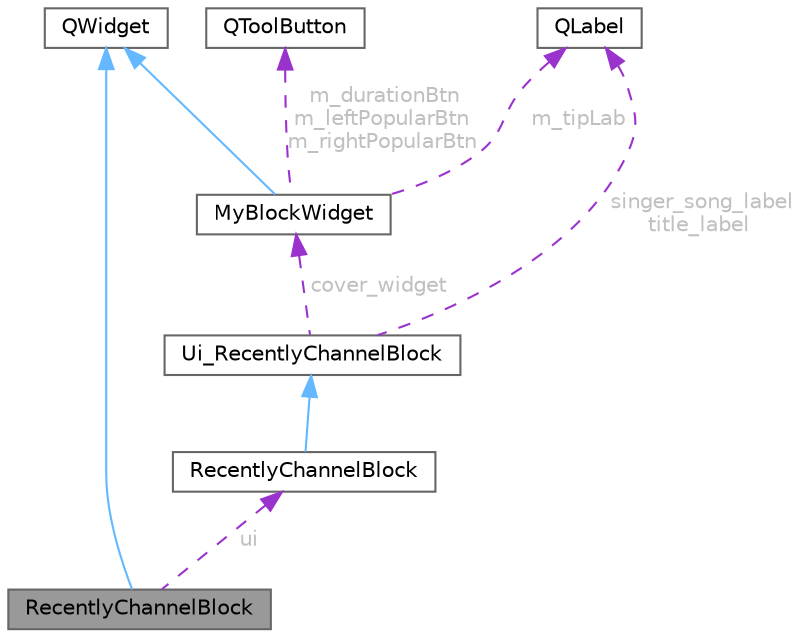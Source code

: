 digraph "RecentlyChannelBlock"
{
 // LATEX_PDF_SIZE
  bgcolor="transparent";
  edge [fontname=Helvetica,fontsize=10,labelfontname=Helvetica,labelfontsize=10];
  node [fontname=Helvetica,fontsize=10,shape=box,height=0.2,width=0.4];
  Node1 [id="Node000001",label="RecentlyChannelBlock",height=0.2,width=0.4,color="gray40", fillcolor="grey60", style="filled", fontcolor="black",tooltip="最近频道块类，显示封面、标题、歌手/歌曲信息和交互效果"];
  Node2 -> Node1 [id="edge1_Node000001_Node000002",dir="back",color="steelblue1",style="solid",tooltip=" "];
  Node2 [id="Node000002",label="QWidget",height=0.2,width=0.4,color="gray40", fillcolor="white", style="filled",tooltip=" "];
  Node3 -> Node1 [id="edge2_Node000001_Node000003",dir="back",color="darkorchid3",style="dashed",tooltip=" ",label=" ui",fontcolor="grey" ];
  Node3 [id="Node000003",label="RecentlyChannelBlock",height=0.2,width=0.4,color="gray40", fillcolor="white", style="filled",URL="$class_ui_1_1_recently_channel_block.html",tooltip=" "];
  Node4 -> Node3 [id="edge3_Node000003_Node000004",dir="back",color="steelblue1",style="solid",tooltip=" "];
  Node4 [id="Node000004",label="Ui_RecentlyChannelBlock",height=0.2,width=0.4,color="gray40", fillcolor="white", style="filled",URL="$class_ui___recently_channel_block.html",tooltip=" "];
  Node5 -> Node4 [id="edge4_Node000004_Node000005",dir="back",color="darkorchid3",style="dashed",tooltip=" ",label=" cover_widget",fontcolor="grey" ];
  Node5 [id="Node000005",label="MyBlockWidget",height=0.2,width=0.4,color="gray40", fillcolor="white", style="filled",URL="$class_my_block_widget.html",tooltip="块状控件类，支持遮罩、提示标签和流行度按钮"];
  Node2 -> Node5 [id="edge5_Node000005_Node000002",dir="back",color="steelblue1",style="solid",tooltip=" "];
  Node6 -> Node5 [id="edge6_Node000005_Node000006",dir="back",color="darkorchid3",style="dashed",tooltip=" ",label=" m_tipLab",fontcolor="grey" ];
  Node6 [id="Node000006",label="QLabel",height=0.2,width=0.4,color="gray40", fillcolor="white", style="filled",URL="$class_q_label.html",tooltip="标签控件类"];
  Node7 -> Node5 [id="edge7_Node000005_Node000007",dir="back",color="darkorchid3",style="dashed",tooltip=" ",label=" m_durationBtn\nm_leftPopularBtn\nm_rightPopularBtn",fontcolor="grey" ];
  Node7 [id="Node000007",label="QToolButton",height=0.2,width=0.4,color="gray40", fillcolor="white", style="filled",URL="$class_q_tool_button.html",tooltip="工具按钮类"];
  Node6 -> Node4 [id="edge8_Node000004_Node000006",dir="back",color="darkorchid3",style="dashed",tooltip=" ",label=" singer_song_label\ntitle_label",fontcolor="grey" ];
}
